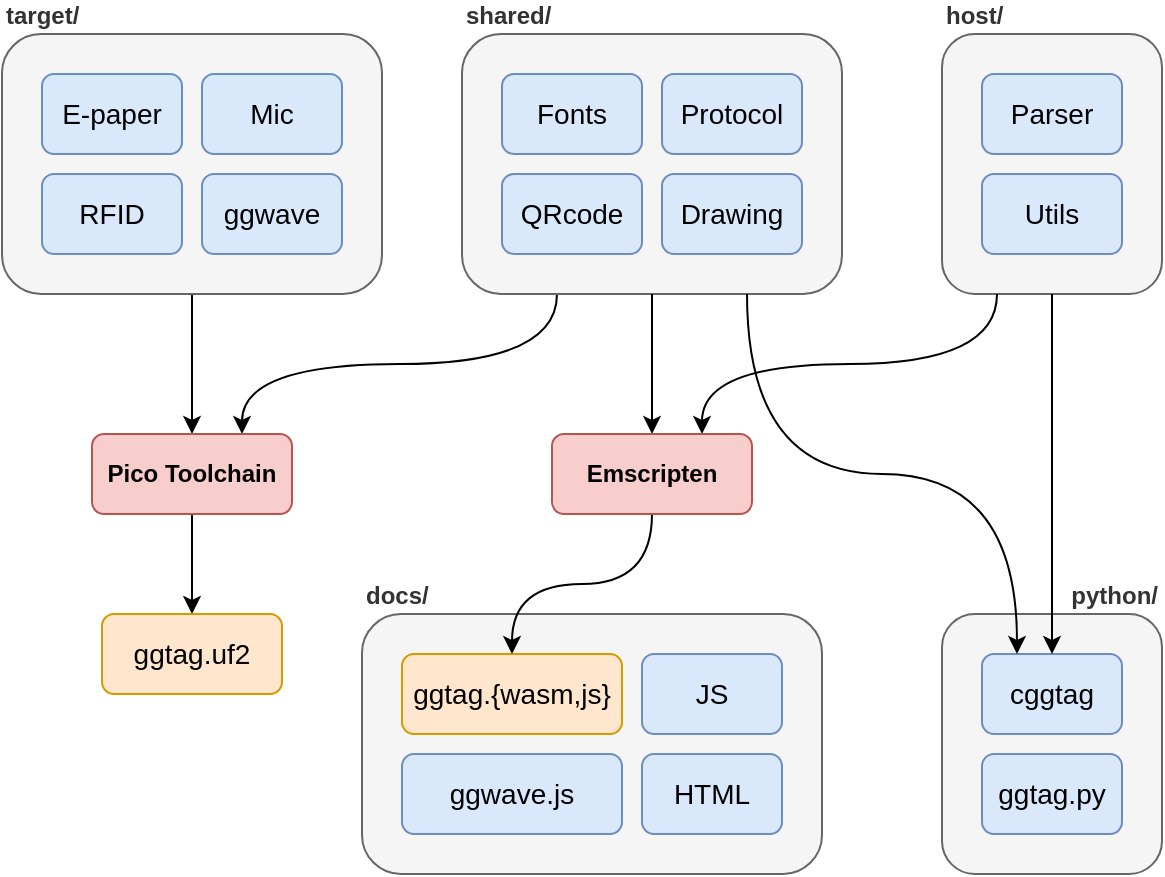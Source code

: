 <mxfile version="22.0.4" type="device">
  <diagram name="Page-1" id="44-RxnFkBmLFIuLwK8_U">
    <mxGraphModel dx="1434" dy="891" grid="1" gridSize="10" guides="1" tooltips="1" connect="1" arrows="1" fold="1" page="1" pageScale="1" pageWidth="850" pageHeight="1100" math="0" shadow="0">
      <root>
        <mxCell id="0" />
        <mxCell id="1" parent="0" />
        <mxCell id="dtzR853hzuPVxbIAbspz-11" style="edgeStyle=orthogonalEdgeStyle;rounded=0;orthogonalLoop=1;jettySize=auto;html=1;exitX=0.5;exitY=1;exitDx=0;exitDy=0;entryX=0.5;entryY=0;entryDx=0;entryDy=0;curved=1;" edge="1" parent="1" source="dtzR853hzuPVxbIAbspz-1" target="dtzR853hzuPVxbIAbspz-10">
          <mxGeometry relative="1" as="geometry" />
        </mxCell>
        <mxCell id="dtzR853hzuPVxbIAbspz-1" value="target/" style="rounded=1;whiteSpace=wrap;html=1;align=left;labelPosition=center;verticalLabelPosition=top;verticalAlign=bottom;fillColor=#f5f5f5;strokeColor=#666666;fontColor=#333333;fontStyle=1" vertex="1" parent="1">
          <mxGeometry x="70" y="190" width="190" height="130" as="geometry" />
        </mxCell>
        <mxCell id="dtzR853hzuPVxbIAbspz-2" value="E-paper" style="rounded=1;whiteSpace=wrap;html=1;align=center;labelPosition=center;verticalLabelPosition=middle;verticalAlign=middle;fillColor=#dae8fc;strokeColor=#6c8ebf;fontStyle=0;fontSize=14;" vertex="1" parent="1">
          <mxGeometry x="90" y="210" width="70" height="40" as="geometry" />
        </mxCell>
        <mxCell id="dtzR853hzuPVxbIAbspz-3" value="Mic" style="rounded=1;whiteSpace=wrap;html=1;align=center;labelPosition=center;verticalLabelPosition=middle;verticalAlign=middle;fillColor=#dae8fc;strokeColor=#6c8ebf;fontStyle=0;fontSize=14;" vertex="1" parent="1">
          <mxGeometry x="170" y="210" width="70" height="40" as="geometry" />
        </mxCell>
        <mxCell id="dtzR853hzuPVxbIAbspz-4" value="RFID" style="rounded=1;whiteSpace=wrap;html=1;align=center;labelPosition=center;verticalLabelPosition=middle;verticalAlign=middle;fillColor=#dae8fc;strokeColor=#6c8ebf;fontStyle=0;fontSize=14;" vertex="1" parent="1">
          <mxGeometry x="90" y="260" width="70" height="40" as="geometry" />
        </mxCell>
        <mxCell id="dtzR853hzuPVxbIAbspz-32" style="edgeStyle=orthogonalEdgeStyle;rounded=0;orthogonalLoop=1;jettySize=auto;html=1;exitX=0.25;exitY=1;exitDx=0;exitDy=0;entryX=0.75;entryY=0;entryDx=0;entryDy=0;curved=1;" edge="1" parent="1" source="dtzR853hzuPVxbIAbspz-5" target="dtzR853hzuPVxbIAbspz-10">
          <mxGeometry relative="1" as="geometry" />
        </mxCell>
        <mxCell id="dtzR853hzuPVxbIAbspz-5" value="shared/" style="rounded=1;whiteSpace=wrap;html=1;align=left;labelPosition=center;verticalLabelPosition=top;verticalAlign=bottom;fillColor=#f5f5f5;strokeColor=#666666;fontColor=#333333;fontStyle=1" vertex="1" parent="1">
          <mxGeometry x="300" y="190" width="190" height="130" as="geometry" />
        </mxCell>
        <mxCell id="dtzR853hzuPVxbIAbspz-6" value="Fonts" style="rounded=1;whiteSpace=wrap;html=1;align=center;labelPosition=center;verticalLabelPosition=middle;verticalAlign=middle;fillColor=#dae8fc;strokeColor=#6c8ebf;fontStyle=0;fontSize=14;" vertex="1" parent="1">
          <mxGeometry x="320" y="210" width="70" height="40" as="geometry" />
        </mxCell>
        <mxCell id="dtzR853hzuPVxbIAbspz-7" value="Protocol" style="rounded=1;whiteSpace=wrap;html=1;align=center;labelPosition=center;verticalLabelPosition=middle;verticalAlign=middle;fillColor=#dae8fc;strokeColor=#6c8ebf;fontStyle=0;fontSize=14;" vertex="1" parent="1">
          <mxGeometry x="400" y="210" width="70" height="40" as="geometry" />
        </mxCell>
        <mxCell id="dtzR853hzuPVxbIAbspz-8" value="QRcode" style="rounded=1;whiteSpace=wrap;html=1;align=center;labelPosition=center;verticalLabelPosition=middle;verticalAlign=middle;fillColor=#dae8fc;strokeColor=#6c8ebf;fontStyle=0;fontSize=14;" vertex="1" parent="1">
          <mxGeometry x="320" y="260" width="70" height="40" as="geometry" />
        </mxCell>
        <mxCell id="dtzR853hzuPVxbIAbspz-9" value="Drawing" style="rounded=1;whiteSpace=wrap;html=1;align=center;labelPosition=center;verticalLabelPosition=middle;verticalAlign=middle;fillColor=#dae8fc;strokeColor=#6c8ebf;fontStyle=0;fontSize=14;" vertex="1" parent="1">
          <mxGeometry x="400" y="260" width="70" height="40" as="geometry" />
        </mxCell>
        <mxCell id="dtzR853hzuPVxbIAbspz-28" style="edgeStyle=orthogonalEdgeStyle;rounded=0;orthogonalLoop=1;jettySize=auto;html=1;exitX=0.5;exitY=1;exitDx=0;exitDy=0;entryX=0.5;entryY=0;entryDx=0;entryDy=0;" edge="1" parent="1" source="dtzR853hzuPVxbIAbspz-10" target="dtzR853hzuPVxbIAbspz-27">
          <mxGeometry relative="1" as="geometry" />
        </mxCell>
        <mxCell id="dtzR853hzuPVxbIAbspz-10" value="Pico Toolchain" style="rounded=1;whiteSpace=wrap;html=1;fillColor=#f8cecc;strokeColor=#b85450;fontStyle=1" vertex="1" parent="1">
          <mxGeometry x="115" y="390" width="100" height="40" as="geometry" />
        </mxCell>
        <mxCell id="dtzR853hzuPVxbIAbspz-13" value="host/" style="rounded=1;whiteSpace=wrap;html=1;align=left;labelPosition=center;verticalLabelPosition=top;verticalAlign=bottom;fillColor=#f5f5f5;strokeColor=#666666;fontColor=#333333;fontStyle=1" vertex="1" parent="1">
          <mxGeometry x="540" y="190" width="110" height="130" as="geometry" />
        </mxCell>
        <mxCell id="dtzR853hzuPVxbIAbspz-14" value="Parser" style="rounded=1;whiteSpace=wrap;html=1;align=center;labelPosition=center;verticalLabelPosition=middle;verticalAlign=middle;fillColor=#dae8fc;strokeColor=#6c8ebf;fontStyle=0;fontSize=14;" vertex="1" parent="1">
          <mxGeometry x="560" y="210" width="70" height="40" as="geometry" />
        </mxCell>
        <mxCell id="dtzR853hzuPVxbIAbspz-15" value="Utils" style="rounded=1;whiteSpace=wrap;html=1;align=center;labelPosition=center;verticalLabelPosition=middle;verticalAlign=middle;fillColor=#dae8fc;strokeColor=#6c8ebf;fontStyle=0;fontSize=14;" vertex="1" parent="1">
          <mxGeometry x="560" y="260" width="70" height="40" as="geometry" />
        </mxCell>
        <mxCell id="dtzR853hzuPVxbIAbspz-16" value="docs/" style="rounded=1;whiteSpace=wrap;html=1;align=left;labelPosition=center;verticalLabelPosition=top;verticalAlign=bottom;fillColor=#f5f5f5;strokeColor=#666666;fontColor=#333333;fontStyle=1" vertex="1" parent="1">
          <mxGeometry x="250" y="480" width="230" height="130" as="geometry" />
        </mxCell>
        <mxCell id="dtzR853hzuPVxbIAbspz-17" value="ggtag.{wasm,js}" style="rounded=1;whiteSpace=wrap;html=1;align=center;labelPosition=center;verticalLabelPosition=middle;verticalAlign=middle;fillColor=#ffe6cc;strokeColor=#d79b00;fontStyle=0;fontSize=14;" vertex="1" parent="1">
          <mxGeometry x="270" y="500" width="110" height="40" as="geometry" />
        </mxCell>
        <mxCell id="dtzR853hzuPVxbIAbspz-18" value="ggwave.js" style="rounded=1;whiteSpace=wrap;html=1;align=center;labelPosition=center;verticalLabelPosition=middle;verticalAlign=middle;fillColor=#dae8fc;strokeColor=#6c8ebf;fontStyle=0;fontSize=14;" vertex="1" parent="1">
          <mxGeometry x="270" y="550" width="110" height="40" as="geometry" />
        </mxCell>
        <mxCell id="dtzR853hzuPVxbIAbspz-19" value="HTML" style="rounded=1;whiteSpace=wrap;html=1;align=center;labelPosition=center;verticalLabelPosition=middle;verticalAlign=middle;fillColor=#dae8fc;strokeColor=#6c8ebf;fontStyle=0;fontSize=14;" vertex="1" parent="1">
          <mxGeometry x="390" y="550" width="70" height="40" as="geometry" />
        </mxCell>
        <mxCell id="dtzR853hzuPVxbIAbspz-20" style="edgeStyle=orthogonalEdgeStyle;rounded=0;orthogonalLoop=1;jettySize=auto;html=1;exitX=0.5;exitY=1;exitDx=0;exitDy=0;curved=1;entryX=0.5;entryY=0;entryDx=0;entryDy=0;" edge="1" parent="1" source="dtzR853hzuPVxbIAbspz-29" target="dtzR853hzuPVxbIAbspz-17">
          <mxGeometry relative="1" as="geometry" />
        </mxCell>
        <mxCell id="dtzR853hzuPVxbIAbspz-21" style="edgeStyle=orthogonalEdgeStyle;rounded=0;orthogonalLoop=1;jettySize=auto;html=1;exitX=0.25;exitY=1;exitDx=0;exitDy=0;entryX=0.75;entryY=0;entryDx=0;entryDy=0;curved=1;" edge="1" parent="1" source="dtzR853hzuPVxbIAbspz-13" target="dtzR853hzuPVxbIAbspz-29">
          <mxGeometry relative="1" as="geometry" />
        </mxCell>
        <mxCell id="dtzR853hzuPVxbIAbspz-22" value="python/" style="rounded=1;whiteSpace=wrap;html=1;align=right;labelPosition=center;verticalLabelPosition=top;verticalAlign=bottom;fillColor=#f5f5f5;strokeColor=#666666;fontColor=#333333;fontStyle=1" vertex="1" parent="1">
          <mxGeometry x="540" y="480" width="110" height="130" as="geometry" />
        </mxCell>
        <mxCell id="dtzR853hzuPVxbIAbspz-23" value="cggtag" style="rounded=1;whiteSpace=wrap;html=1;align=center;labelPosition=center;verticalLabelPosition=middle;verticalAlign=middle;fillColor=#dae8fc;strokeColor=#6c8ebf;fontStyle=0;fontSize=14;" vertex="1" parent="1">
          <mxGeometry x="560" y="500" width="70" height="40" as="geometry" />
        </mxCell>
        <mxCell id="dtzR853hzuPVxbIAbspz-24" value="ggtag.py" style="rounded=1;whiteSpace=wrap;html=1;align=center;labelPosition=center;verticalLabelPosition=middle;verticalAlign=middle;fillColor=#dae8fc;strokeColor=#6c8ebf;fontStyle=0;fontSize=14;" vertex="1" parent="1">
          <mxGeometry x="560" y="550" width="70" height="40" as="geometry" />
        </mxCell>
        <mxCell id="dtzR853hzuPVxbIAbspz-26" style="edgeStyle=orthogonalEdgeStyle;rounded=0;orthogonalLoop=1;jettySize=auto;html=1;exitX=0.5;exitY=1;exitDx=0;exitDy=0;entryX=0.5;entryY=0;entryDx=0;entryDy=0;" edge="1" parent="1" source="dtzR853hzuPVxbIAbspz-13" target="dtzR853hzuPVxbIAbspz-23">
          <mxGeometry relative="1" as="geometry" />
        </mxCell>
        <mxCell id="dtzR853hzuPVxbIAbspz-27" value="ggtag.uf2" style="rounded=1;whiteSpace=wrap;html=1;align=center;labelPosition=center;verticalLabelPosition=middle;verticalAlign=middle;fillColor=#ffe6cc;strokeColor=#d79b00;fontStyle=0;fontSize=14;" vertex="1" parent="1">
          <mxGeometry x="120" y="480" width="90" height="40" as="geometry" />
        </mxCell>
        <mxCell id="dtzR853hzuPVxbIAbspz-30" value="" style="edgeStyle=orthogonalEdgeStyle;rounded=0;orthogonalLoop=1;jettySize=auto;html=1;exitX=0.5;exitY=1;exitDx=0;exitDy=0;entryX=0.5;entryY=0;entryDx=0;entryDy=0;curved=1;" edge="1" parent="1" source="dtzR853hzuPVxbIAbspz-5" target="dtzR853hzuPVxbIAbspz-29">
          <mxGeometry relative="1" as="geometry">
            <mxPoint x="395" y="320" as="sourcePoint" />
            <mxPoint x="383" y="520" as="targetPoint" />
          </mxGeometry>
        </mxCell>
        <mxCell id="dtzR853hzuPVxbIAbspz-29" value="Emscripten" style="rounded=1;whiteSpace=wrap;html=1;fillColor=#f8cecc;strokeColor=#b85450;fontStyle=1" vertex="1" parent="1">
          <mxGeometry x="345" y="390" width="100" height="40" as="geometry" />
        </mxCell>
        <mxCell id="dtzR853hzuPVxbIAbspz-31" style="edgeStyle=orthogonalEdgeStyle;rounded=0;orthogonalLoop=1;jettySize=auto;html=1;exitX=0.75;exitY=1;exitDx=0;exitDy=0;entryX=0.25;entryY=0;entryDx=0;entryDy=0;curved=1;" edge="1" parent="1" source="dtzR853hzuPVxbIAbspz-5" target="dtzR853hzuPVxbIAbspz-23">
          <mxGeometry relative="1" as="geometry" />
        </mxCell>
        <mxCell id="dtzR853hzuPVxbIAbspz-33" value="ggwave" style="rounded=1;whiteSpace=wrap;html=1;align=center;labelPosition=center;verticalLabelPosition=middle;verticalAlign=middle;fillColor=#dae8fc;strokeColor=#6c8ebf;fontStyle=0;fontSize=14;" vertex="1" parent="1">
          <mxGeometry x="170" y="260" width="70" height="40" as="geometry" />
        </mxCell>
        <mxCell id="dtzR853hzuPVxbIAbspz-34" value="JS" style="rounded=1;whiteSpace=wrap;html=1;align=center;labelPosition=center;verticalLabelPosition=middle;verticalAlign=middle;fillColor=#dae8fc;strokeColor=#6c8ebf;fontStyle=0;fontSize=14;" vertex="1" parent="1">
          <mxGeometry x="390" y="500" width="70" height="40" as="geometry" />
        </mxCell>
      </root>
    </mxGraphModel>
  </diagram>
</mxfile>
